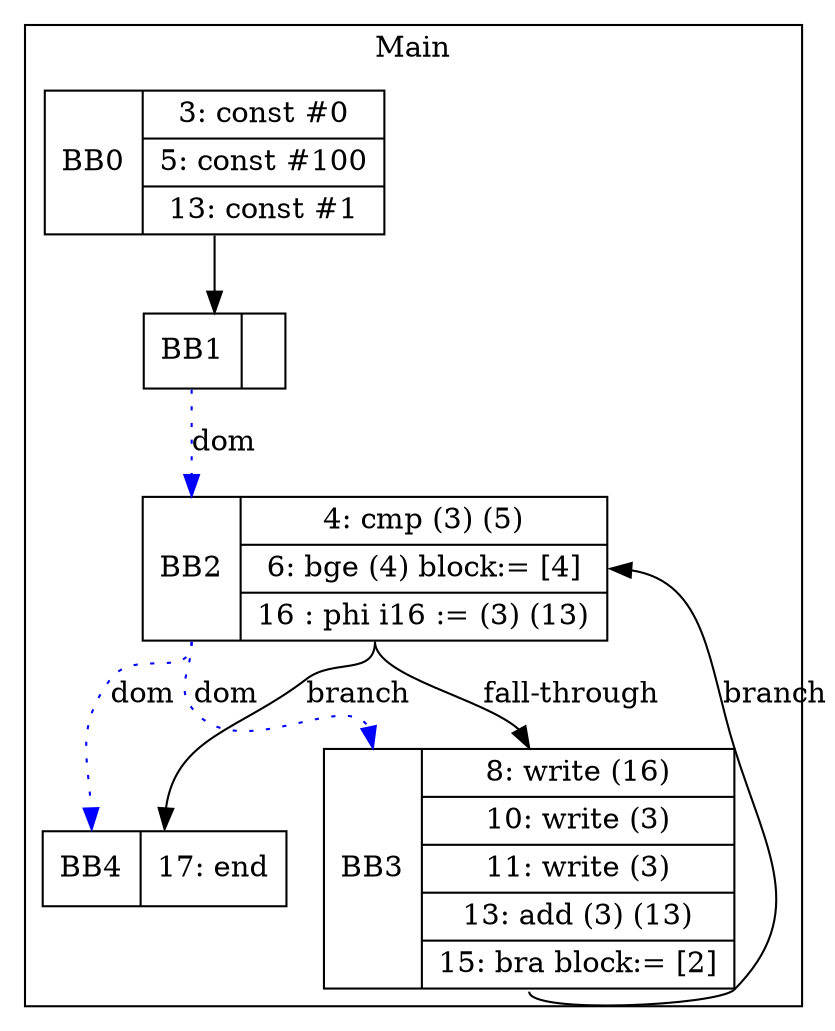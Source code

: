 digraph G {
node [shape=record];
subgraph cluster_main{
label = "Main";
BB0 [shape=record, label="<b>BB0|{3: const #0|5: const #100|13: const #1}"];
BB1 [shape=record, label="<b>BB1|}"];
BB2 [shape=record, label="<b>BB2|{4: cmp (3) (5)|6: bge (4) block:= [4]|16 : phi i16 := (3) (13)}"];
BB3 [shape=record, label="<b>BB3|{8: write (16)|10: write (3)|11: write (3)|13: add (3) (13)|15: bra block:= [2]}"];
BB4 [shape=record, label="<b>BB4|{17: end}"];
}
BB0:s -> BB1:n ;
BB2:b -> BB3:b [color=blue, style=dotted, label="dom"];
BB2:b -> BB4:b [color=blue, style=dotted, label="dom"];
BB1:b -> BB2:b [color=blue, style=dotted, label="dom"];
BB2:s -> BB4:n [label="branch"];
BB3:s -> BB2:e [label="branch"];
BB2:s -> BB3:n [label="fall-through"];
}
